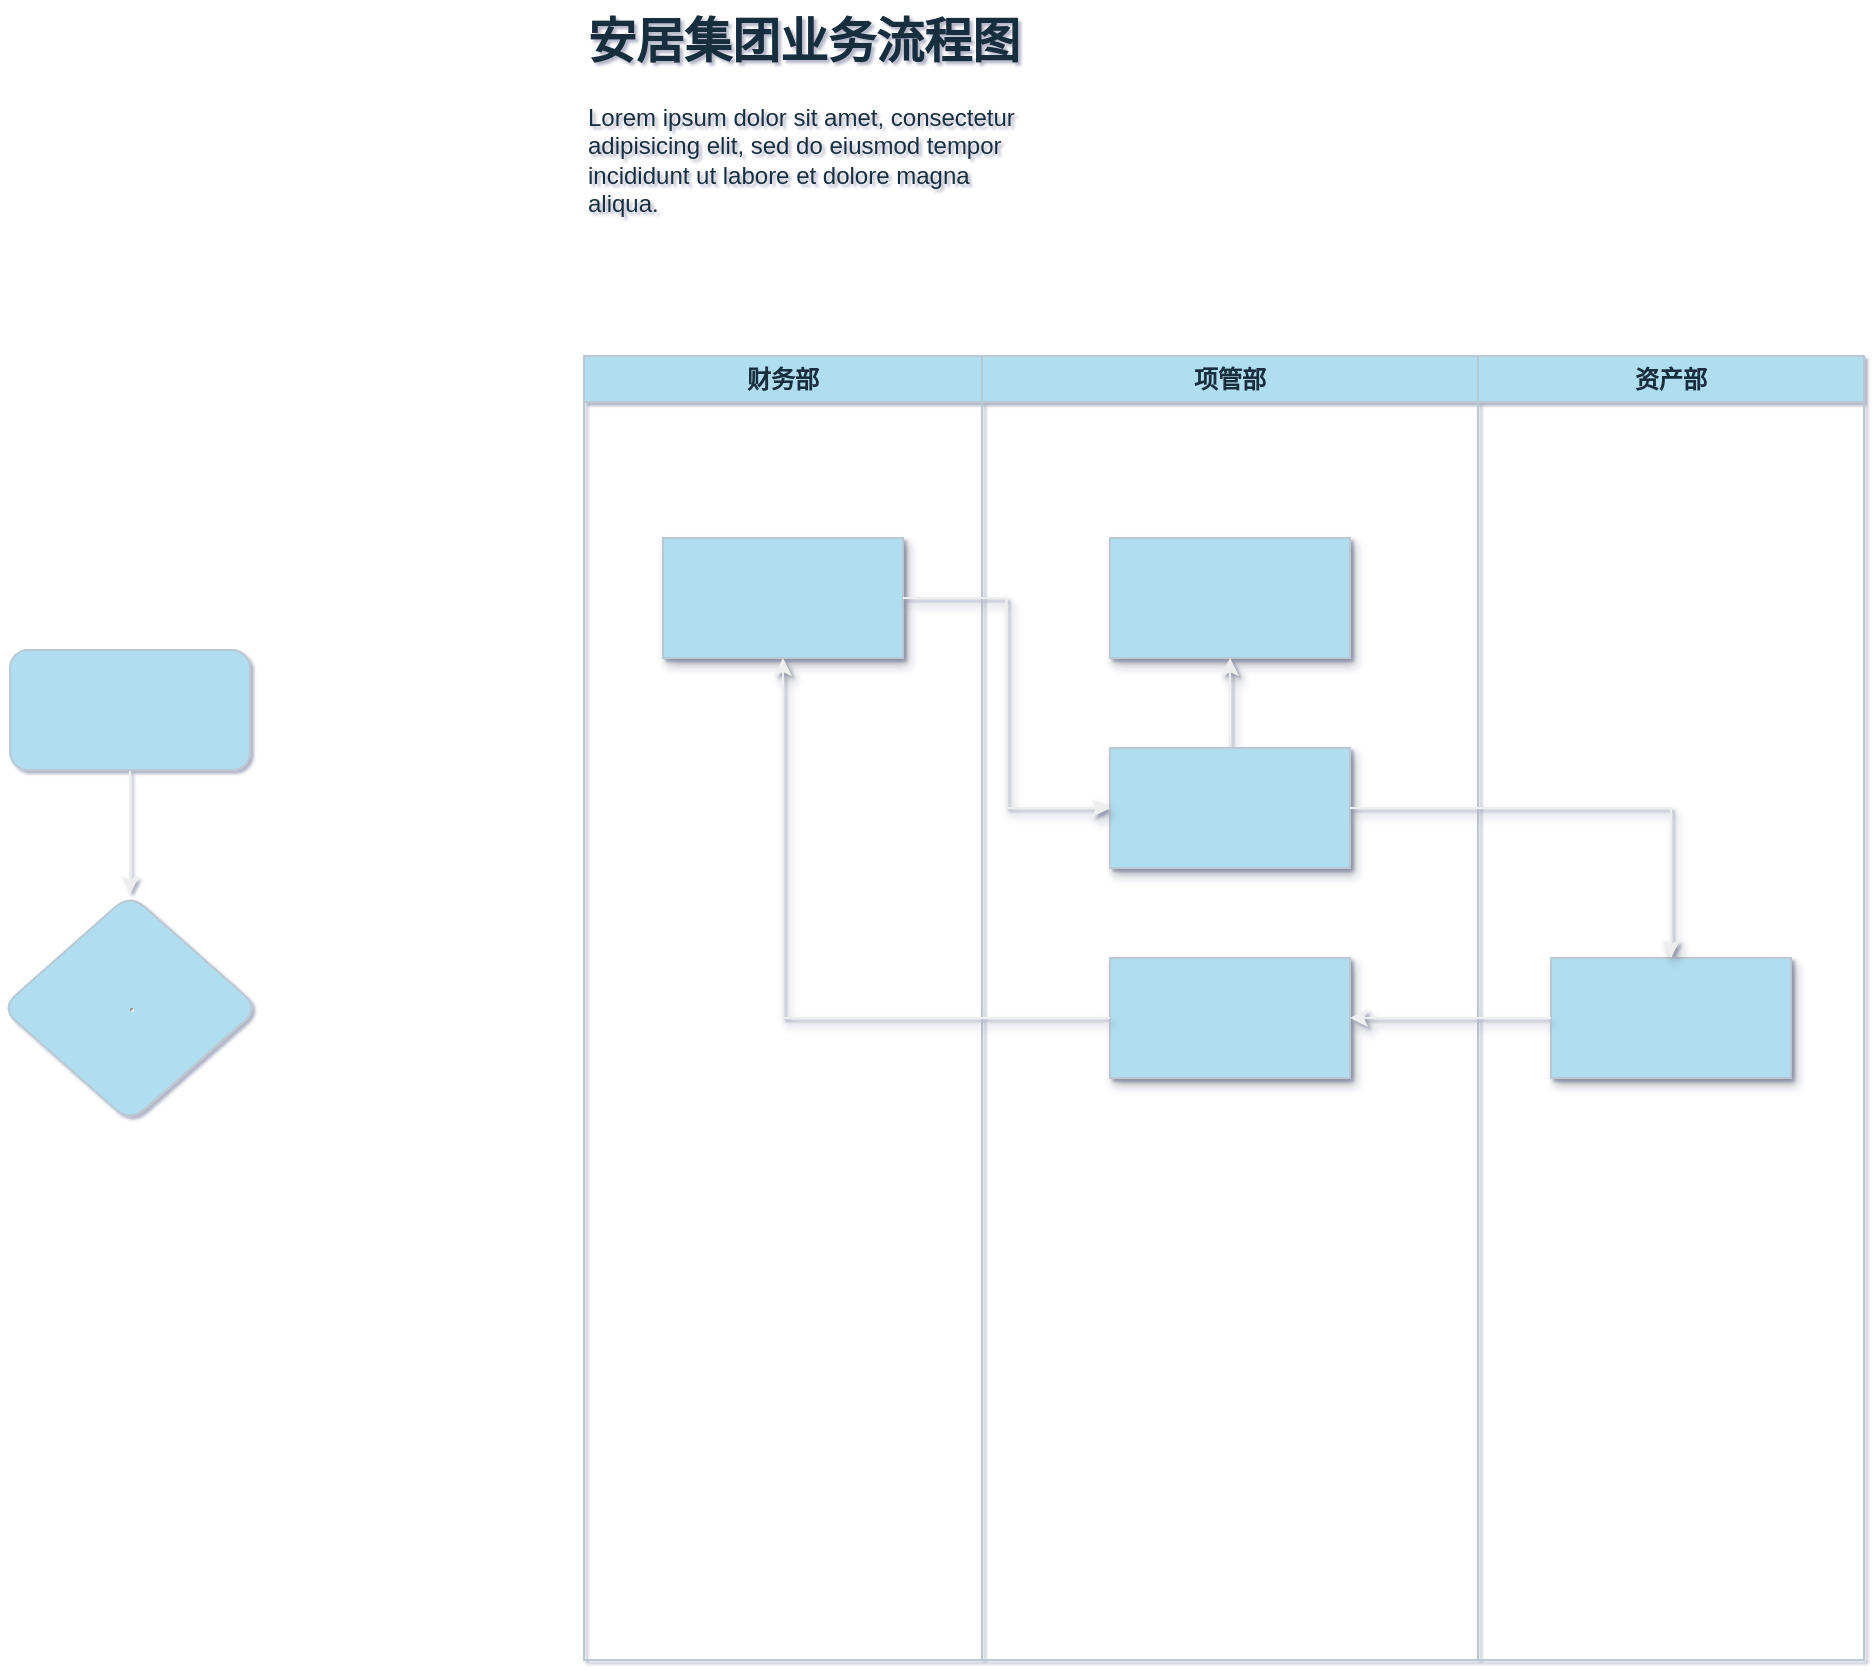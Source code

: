 <mxfile version="26.2.0">
  <diagram id="prtHgNgQTEPvFCAcTncT" name="Page-1">
    <mxGraphModel dx="1760" dy="1115" grid="0" gridSize="10" guides="1" tooltips="1" connect="1" arrows="1" fold="1" page="0" pageScale="1" pageWidth="827" pageHeight="1169" background="none" math="0" shadow="1">
      <root>
        <mxCell id="0" />
        <mxCell id="1" parent="0" />
        <mxCell id="5BJVbKY6UXJ1_XJSnjll-4" value="&lt;h1 style=&quot;margin-top: 0px;&quot;&gt;安居集团业务流程图&lt;/h1&gt;&lt;p&gt;Lorem ipsum dolor sit amet, consectetur adipisicing elit, sed do eiusmod tempor incididunt ut labore et dolore magna aliqua.&lt;/p&gt;" style="text;html=1;whiteSpace=wrap;overflow=hidden;rounded=1;labelBackgroundColor=none;fontColor=#182E3E;" vertex="1" parent="1">
          <mxGeometry x="-66" y="-4" width="220" height="120" as="geometry" />
        </mxCell>
        <mxCell id="5BJVbKY6UXJ1_XJSnjll-42" value="" style="edgeStyle=orthogonalEdgeStyle;rounded=1;orthogonalLoop=1;jettySize=auto;html=1;labelBackgroundColor=none;strokeColor=#EEEEEE;fontColor=default;" edge="1" parent="1" source="5BJVbKY6UXJ1_XJSnjll-34" target="5BJVbKY6UXJ1_XJSnjll-41">
          <mxGeometry relative="1" as="geometry" />
        </mxCell>
        <mxCell id="5BJVbKY6UXJ1_XJSnjll-34" value="" style="whiteSpace=wrap;html=1;treeFolding=0;treeMoving=0;rounded=1;labelBackgroundColor=none;fillColor=#B1DDF0;strokeColor=#BAC8D3;fontColor=#182E3E;" vertex="1" parent="1">
          <mxGeometry x="-353" y="321" width="120" height="60" as="geometry" />
        </mxCell>
        <mxCell id="5BJVbKY6UXJ1_XJSnjll-41" value="&lt;hr&gt;" style="rhombus;whiteSpace=wrap;html=1;rounded=1;labelBackgroundColor=none;fillColor=#B1DDF0;strokeColor=#BAC8D3;fontColor=#182E3E;" vertex="1" parent="1">
          <mxGeometry x="-357.5" y="443" width="129" height="114" as="geometry" />
        </mxCell>
        <mxCell id="5BJVbKY6UXJ1_XJSnjll-45" value="财务部" style="swimlane;whiteSpace=wrap;html=1;strokeColor=#BAC8D3;fontColor=#182E3E;fillColor=#B1DDF0;labelBackgroundColor=none;" vertex="1" parent="1">
          <mxGeometry x="-66" y="174" width="199" height="652" as="geometry" />
        </mxCell>
        <mxCell id="5BJVbKY6UXJ1_XJSnjll-49" value="" style="rounded=0;whiteSpace=wrap;html=1;strokeColor=#BAC8D3;fontColor=#182E3E;fillColor=#B1DDF0;shadow=1;labelBackgroundColor=none;" vertex="1" parent="5BJVbKY6UXJ1_XJSnjll-45">
          <mxGeometry x="39.5" y="91" width="120" height="60" as="geometry" />
        </mxCell>
        <mxCell id="5BJVbKY6UXJ1_XJSnjll-47" value="资产部" style="swimlane;whiteSpace=wrap;html=1;strokeColor=#BAC8D3;fontColor=#182E3E;fillColor=#B1DDF0;labelBackgroundColor=none;" vertex="1" parent="1">
          <mxGeometry x="381" y="174" width="193" height="652" as="geometry" />
        </mxCell>
        <mxCell id="5BJVbKY6UXJ1_XJSnjll-53" value="" style="rounded=0;whiteSpace=wrap;html=1;strokeColor=#BAC8D3;fontColor=#182E3E;fillColor=#B1DDF0;shadow=1;labelBackgroundColor=none;" vertex="1" parent="5BJVbKY6UXJ1_XJSnjll-47">
          <mxGeometry x="36.5" y="301" width="120" height="60" as="geometry" />
        </mxCell>
        <mxCell id="5BJVbKY6UXJ1_XJSnjll-46" value="项管部" style="swimlane;whiteSpace=wrap;html=1;strokeColor=#BAC8D3;fontColor=#182E3E;fillColor=#B1DDF0;labelBackgroundColor=none;" vertex="1" parent="1">
          <mxGeometry x="133" y="174" width="248" height="652" as="geometry" />
        </mxCell>
        <mxCell id="5BJVbKY6UXJ1_XJSnjll-50" value="" style="rounded=0;whiteSpace=wrap;html=1;strokeColor=#BAC8D3;fontColor=#182E3E;fillColor=#B1DDF0;shadow=1;labelBackgroundColor=none;" vertex="1" parent="5BJVbKY6UXJ1_XJSnjll-46">
          <mxGeometry x="64" y="91" width="120" height="60" as="geometry" />
        </mxCell>
        <mxCell id="5BJVbKY6UXJ1_XJSnjll-58" style="edgeStyle=orthogonalEdgeStyle;rounded=0;orthogonalLoop=1;jettySize=auto;html=1;strokeColor=#EEEEEE;fontColor=default;shadow=1;labelBackgroundColor=none;" edge="1" parent="5BJVbKY6UXJ1_XJSnjll-46" source="5BJVbKY6UXJ1_XJSnjll-51" target="5BJVbKY6UXJ1_XJSnjll-50">
          <mxGeometry relative="1" as="geometry" />
        </mxCell>
        <mxCell id="5BJVbKY6UXJ1_XJSnjll-51" value="" style="rounded=0;whiteSpace=wrap;html=1;strokeColor=#BAC8D3;fontColor=#182E3E;fillColor=#B1DDF0;shadow=1;labelBackgroundColor=none;" vertex="1" parent="5BJVbKY6UXJ1_XJSnjll-46">
          <mxGeometry x="64" y="196" width="120" height="60" as="geometry" />
        </mxCell>
        <mxCell id="5BJVbKY6UXJ1_XJSnjll-52" value="" style="rounded=0;whiteSpace=wrap;html=1;strokeColor=#BAC8D3;fontColor=#182E3E;fillColor=#B1DDF0;shadow=1;labelBackgroundColor=none;" vertex="1" parent="5BJVbKY6UXJ1_XJSnjll-46">
          <mxGeometry x="64" y="301" width="120" height="60" as="geometry" />
        </mxCell>
        <mxCell id="5BJVbKY6UXJ1_XJSnjll-54" style="edgeStyle=orthogonalEdgeStyle;rounded=0;orthogonalLoop=1;jettySize=auto;html=1;strokeColor=#EEEEEE;fontColor=default;shadow=1;labelBackgroundColor=none;" edge="1" parent="1" source="5BJVbKY6UXJ1_XJSnjll-53" target="5BJVbKY6UXJ1_XJSnjll-52">
          <mxGeometry relative="1" as="geometry" />
        </mxCell>
        <mxCell id="5BJVbKY6UXJ1_XJSnjll-56" style="edgeStyle=orthogonalEdgeStyle;rounded=0;orthogonalLoop=1;jettySize=auto;html=1;strokeColor=#EEEEEE;fontColor=default;shadow=1;labelBackgroundColor=none;" edge="1" parent="1" source="5BJVbKY6UXJ1_XJSnjll-52" target="5BJVbKY6UXJ1_XJSnjll-49">
          <mxGeometry relative="1" as="geometry" />
        </mxCell>
        <mxCell id="5BJVbKY6UXJ1_XJSnjll-57" style="edgeStyle=orthogonalEdgeStyle;rounded=0;orthogonalLoop=1;jettySize=auto;html=1;entryX=0;entryY=0.5;entryDx=0;entryDy=0;strokeColor=#EEEEEE;fontColor=default;shadow=1;labelBackgroundColor=none;" edge="1" parent="1" source="5BJVbKY6UXJ1_XJSnjll-49" target="5BJVbKY6UXJ1_XJSnjll-51">
          <mxGeometry relative="1" as="geometry" />
        </mxCell>
        <mxCell id="5BJVbKY6UXJ1_XJSnjll-59" style="edgeStyle=orthogonalEdgeStyle;rounded=0;orthogonalLoop=1;jettySize=auto;html=1;strokeColor=#EEEEEE;fontColor=default;shadow=1;labelBackgroundColor=none;" edge="1" parent="1" source="5BJVbKY6UXJ1_XJSnjll-51" target="5BJVbKY6UXJ1_XJSnjll-53">
          <mxGeometry relative="1" as="geometry" />
        </mxCell>
      </root>
    </mxGraphModel>
  </diagram>
</mxfile>
